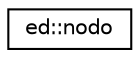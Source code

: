 digraph "Graphical Class Hierarchy"
{
  edge [fontname="Helvetica",fontsize="10",labelfontname="Helvetica",labelfontsize="10"];
  node [fontname="Helvetica",fontsize="10",shape=record];
  rankdir="LR";
  Node1 [label="ed::nodo",height=0.2,width=0.4,color="black", fillcolor="white", style="filled",URL="$structed_1_1nodo.html"];
}
